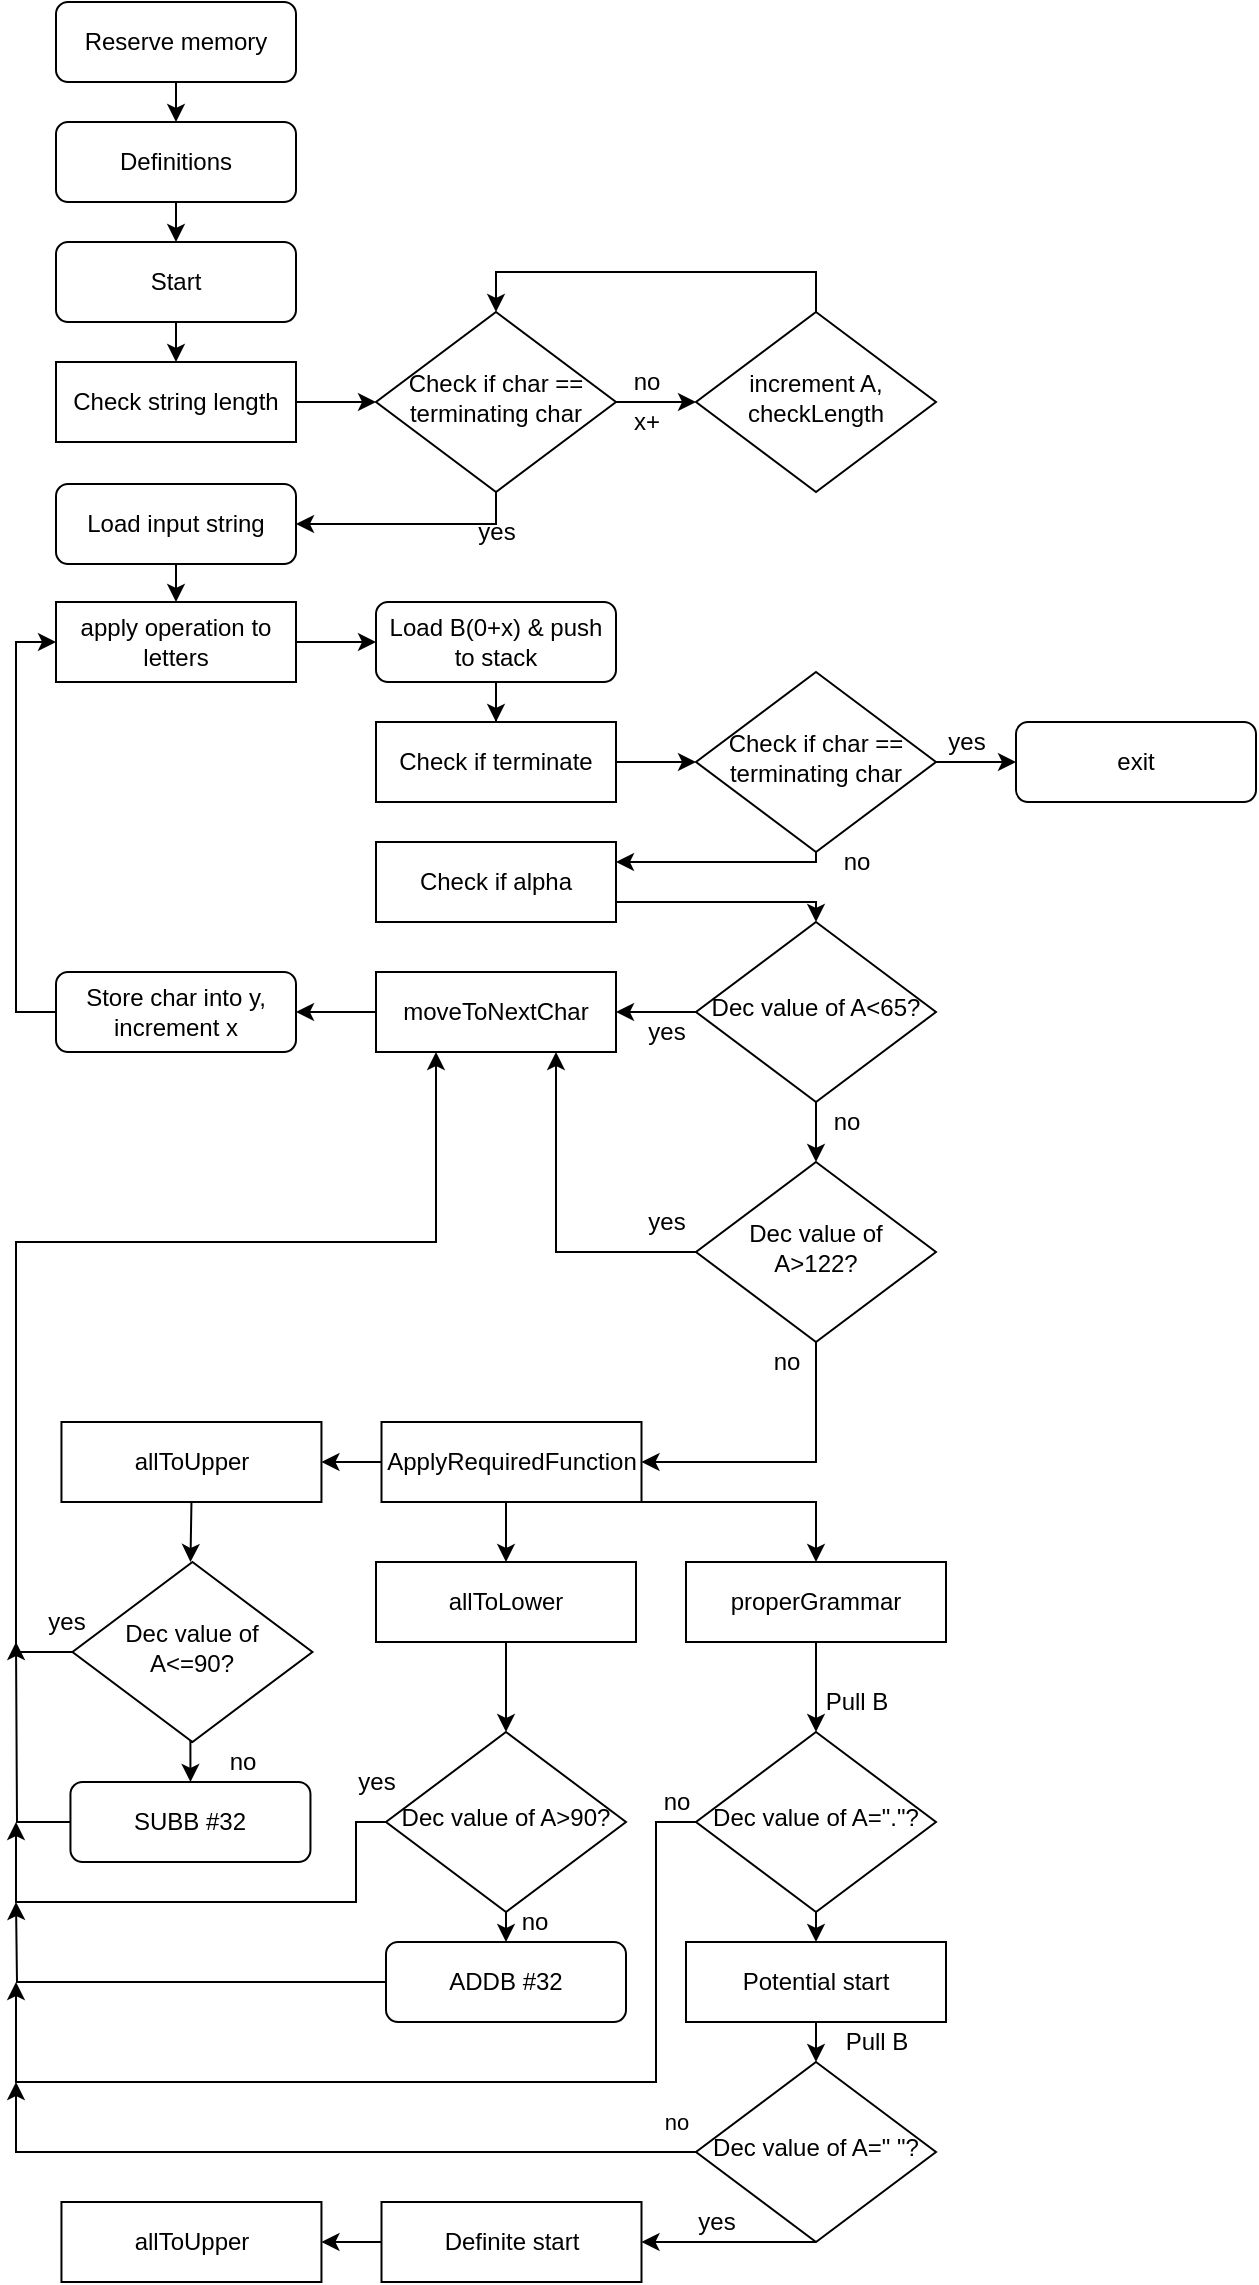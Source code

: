 <mxfile version="14.5.3" type="device"><diagram id="C5RBs43oDa-KdzZeNtuy" name="Page-1"><mxGraphModel dx="700" dy="727" grid="1" gridSize="10" guides="1" tooltips="1" connect="1" arrows="1" fold="1" page="1" pageScale="1" pageWidth="827" pageHeight="1169" math="0" shadow="0"><root><mxCell id="WIyWlLk6GJQsqaUBKTNV-0"/><mxCell id="WIyWlLk6GJQsqaUBKTNV-1" parent="WIyWlLk6GJQsqaUBKTNV-0"/><mxCell id="Ql2ntnqMJrZzwT9R0WA5-3" style="edgeStyle=orthogonalEdgeStyle;rounded=0;orthogonalLoop=1;jettySize=auto;html=1;exitX=0.5;exitY=1;exitDx=0;exitDy=0;entryX=0.5;entryY=0;entryDx=0;entryDy=0;" parent="WIyWlLk6GJQsqaUBKTNV-1" source="WIyWlLk6GJQsqaUBKTNV-3" target="Ql2ntnqMJrZzwT9R0WA5-2" edge="1"><mxGeometry relative="1" as="geometry"/></mxCell><mxCell id="WIyWlLk6GJQsqaUBKTNV-3" value="Definitions" style="rounded=1;whiteSpace=wrap;html=1;fontSize=12;glass=0;strokeWidth=1;shadow=0;" parent="WIyWlLk6GJQsqaUBKTNV-1" vertex="1"><mxGeometry x="160" y="60" width="120" height="40" as="geometry"/></mxCell><mxCell id="Ql2ntnqMJrZzwT9R0WA5-1" style="edgeStyle=orthogonalEdgeStyle;rounded=0;orthogonalLoop=1;jettySize=auto;html=1;exitX=0.5;exitY=1;exitDx=0;exitDy=0;entryX=0.5;entryY=0;entryDx=0;entryDy=0;" parent="WIyWlLk6GJQsqaUBKTNV-1" source="Ql2ntnqMJrZzwT9R0WA5-0" target="WIyWlLk6GJQsqaUBKTNV-3" edge="1"><mxGeometry relative="1" as="geometry"/></mxCell><mxCell id="Ql2ntnqMJrZzwT9R0WA5-0" value="Reserve memory" style="rounded=1;whiteSpace=wrap;html=1;fontSize=12;glass=0;strokeWidth=1;shadow=0;" parent="WIyWlLk6GJQsqaUBKTNV-1" vertex="1"><mxGeometry x="160" width="120" height="40" as="geometry"/></mxCell><mxCell id="Ql2ntnqMJrZzwT9R0WA5-6" style="edgeStyle=orthogonalEdgeStyle;rounded=0;orthogonalLoop=1;jettySize=auto;html=1;exitX=0.5;exitY=1;exitDx=0;exitDy=0;entryX=0.5;entryY=0;entryDx=0;entryDy=0;" parent="WIyWlLk6GJQsqaUBKTNV-1" source="Ql2ntnqMJrZzwT9R0WA5-2" target="Ql2ntnqMJrZzwT9R0WA5-5" edge="1"><mxGeometry relative="1" as="geometry"/></mxCell><mxCell id="Ql2ntnqMJrZzwT9R0WA5-2" value="Start" style="rounded=1;whiteSpace=wrap;html=1;fontSize=12;glass=0;strokeWidth=1;shadow=0;" parent="WIyWlLk6GJQsqaUBKTNV-1" vertex="1"><mxGeometry x="160" y="120" width="120" height="40" as="geometry"/></mxCell><mxCell id="Ql2ntnqMJrZzwT9R0WA5-12" value="" style="edgeStyle=orthogonalEdgeStyle;rounded=0;orthogonalLoop=1;jettySize=auto;html=1;" parent="WIyWlLk6GJQsqaUBKTNV-1" source="Ql2ntnqMJrZzwT9R0WA5-4" target="Ql2ntnqMJrZzwT9R0WA5-10" edge="1"><mxGeometry relative="1" as="geometry"/></mxCell><mxCell id="Ql2ntnqMJrZzwT9R0WA5-15" style="edgeStyle=orthogonalEdgeStyle;rounded=0;orthogonalLoop=1;jettySize=auto;html=1;exitX=0.5;exitY=1;exitDx=0;exitDy=0;entryX=1;entryY=0.5;entryDx=0;entryDy=0;" parent="WIyWlLk6GJQsqaUBKTNV-1" source="Ql2ntnqMJrZzwT9R0WA5-4" target="Ql2ntnqMJrZzwT9R0WA5-14" edge="1"><mxGeometry relative="1" as="geometry"><Array as="points"><mxPoint x="380" y="261"/></Array></mxGeometry></mxCell><mxCell id="Ql2ntnqMJrZzwT9R0WA5-4" value="Check if char == terminating char" style="rhombus;whiteSpace=wrap;html=1;shadow=0;fontFamily=Helvetica;fontSize=12;align=center;strokeWidth=1;spacing=6;spacingTop=-4;" parent="WIyWlLk6GJQsqaUBKTNV-1" vertex="1"><mxGeometry x="320" y="155" width="120" height="90" as="geometry"/></mxCell><mxCell id="Ql2ntnqMJrZzwT9R0WA5-7" value="" style="edgeStyle=orthogonalEdgeStyle;rounded=0;orthogonalLoop=1;jettySize=auto;html=1;" parent="WIyWlLk6GJQsqaUBKTNV-1" source="Ql2ntnqMJrZzwT9R0WA5-5" target="Ql2ntnqMJrZzwT9R0WA5-4" edge="1"><mxGeometry relative="1" as="geometry"/></mxCell><mxCell id="Ql2ntnqMJrZzwT9R0WA5-5" value="Check string length" style="rounded=0;whiteSpace=wrap;html=1;fontSize=12;glass=0;strokeWidth=1;shadow=0;" parent="WIyWlLk6GJQsqaUBKTNV-1" vertex="1"><mxGeometry x="160" y="180" width="120" height="40" as="geometry"/></mxCell><mxCell id="Ql2ntnqMJrZzwT9R0WA5-8" value="x+" style="text;html=1;align=center;verticalAlign=middle;resizable=0;points=[];autosize=1;" parent="WIyWlLk6GJQsqaUBKTNV-1" vertex="1"><mxGeometry x="440" y="200" width="30" height="20" as="geometry"/></mxCell><mxCell id="Ql2ntnqMJrZzwT9R0WA5-11" style="edgeStyle=orthogonalEdgeStyle;rounded=0;orthogonalLoop=1;jettySize=auto;html=1;exitX=0.5;exitY=0;exitDx=0;exitDy=0;entryX=0.5;entryY=0;entryDx=0;entryDy=0;" parent="WIyWlLk6GJQsqaUBKTNV-1" source="Ql2ntnqMJrZzwT9R0WA5-10" target="Ql2ntnqMJrZzwT9R0WA5-4" edge="1"><mxGeometry relative="1" as="geometry"/></mxCell><mxCell id="Ql2ntnqMJrZzwT9R0WA5-10" value="increment A, checkLength" style="rhombus;whiteSpace=wrap;html=1;shadow=0;fontFamily=Helvetica;fontSize=12;align=center;strokeWidth=1;spacing=6;spacingTop=-4;" parent="WIyWlLk6GJQsqaUBKTNV-1" vertex="1"><mxGeometry x="480" y="155" width="120" height="90" as="geometry"/></mxCell><mxCell id="Ql2ntnqMJrZzwT9R0WA5-13" value="no" style="text;html=1;align=center;verticalAlign=middle;resizable=0;points=[];autosize=1;" parent="WIyWlLk6GJQsqaUBKTNV-1" vertex="1"><mxGeometry x="440" y="180" width="30" height="20" as="geometry"/></mxCell><mxCell id="Ql2ntnqMJrZzwT9R0WA5-18" style="edgeStyle=orthogonalEdgeStyle;rounded=0;orthogonalLoop=1;jettySize=auto;html=1;exitX=0.5;exitY=1;exitDx=0;exitDy=0;entryX=0.5;entryY=0;entryDx=0;entryDy=0;" parent="WIyWlLk6GJQsqaUBKTNV-1" source="Ql2ntnqMJrZzwT9R0WA5-14" target="Ql2ntnqMJrZzwT9R0WA5-17" edge="1"><mxGeometry relative="1" as="geometry"/></mxCell><mxCell id="Ql2ntnqMJrZzwT9R0WA5-14" value="Load input string" style="rounded=1;whiteSpace=wrap;html=1;fontSize=12;glass=0;strokeWidth=1;shadow=0;" parent="WIyWlLk6GJQsqaUBKTNV-1" vertex="1"><mxGeometry x="160" y="241" width="120" height="40" as="geometry"/></mxCell><mxCell id="Ql2ntnqMJrZzwT9R0WA5-16" value="yes" style="text;html=1;align=center;verticalAlign=middle;resizable=0;points=[];autosize=1;" parent="WIyWlLk6GJQsqaUBKTNV-1" vertex="1"><mxGeometry x="365" y="255" width="30" height="20" as="geometry"/></mxCell><mxCell id="Ql2ntnqMJrZzwT9R0WA5-21" value="" style="edgeStyle=orthogonalEdgeStyle;rounded=0;orthogonalLoop=1;jettySize=auto;html=1;" parent="WIyWlLk6GJQsqaUBKTNV-1" source="Ql2ntnqMJrZzwT9R0WA5-17" target="Ql2ntnqMJrZzwT9R0WA5-20" edge="1"><mxGeometry relative="1" as="geometry"/></mxCell><mxCell id="Ql2ntnqMJrZzwT9R0WA5-17" value="apply operation to letters" style="rounded=0;whiteSpace=wrap;html=1;fontSize=12;glass=0;strokeWidth=1;shadow=0;" parent="WIyWlLk6GJQsqaUBKTNV-1" vertex="1"><mxGeometry x="160" y="300" width="120" height="40" as="geometry"/></mxCell><mxCell id="Ql2ntnqMJrZzwT9R0WA5-23" value="" style="edgeStyle=orthogonalEdgeStyle;rounded=0;orthogonalLoop=1;jettySize=auto;html=1;" parent="WIyWlLk6GJQsqaUBKTNV-1" source="Ql2ntnqMJrZzwT9R0WA5-20" target="Ql2ntnqMJrZzwT9R0WA5-22" edge="1"><mxGeometry relative="1" as="geometry"/></mxCell><mxCell id="Ql2ntnqMJrZzwT9R0WA5-20" value="Load B(0+x) &amp;amp; push to stack" style="rounded=1;whiteSpace=wrap;html=1;fontSize=12;glass=0;strokeWidth=1;shadow=0;" parent="WIyWlLk6GJQsqaUBKTNV-1" vertex="1"><mxGeometry x="320" y="300" width="120" height="40" as="geometry"/></mxCell><mxCell id="Ql2ntnqMJrZzwT9R0WA5-25" value="" style="edgeStyle=orthogonalEdgeStyle;rounded=0;orthogonalLoop=1;jettySize=auto;html=1;" parent="WIyWlLk6GJQsqaUBKTNV-1" source="Ql2ntnqMJrZzwT9R0WA5-22" edge="1"><mxGeometry relative="1" as="geometry"><mxPoint x="480" y="380" as="targetPoint"/></mxGeometry></mxCell><mxCell id="Ql2ntnqMJrZzwT9R0WA5-22" value="Check if terminate" style="rounded=0;whiteSpace=wrap;html=1;fontSize=12;glass=0;strokeWidth=1;shadow=0;" parent="WIyWlLk6GJQsqaUBKTNV-1" vertex="1"><mxGeometry x="320" y="360" width="120" height="40" as="geometry"/></mxCell><mxCell id="Ql2ntnqMJrZzwT9R0WA5-29" style="edgeStyle=orthogonalEdgeStyle;rounded=0;orthogonalLoop=1;jettySize=auto;html=1;exitX=0.5;exitY=1;exitDx=0;exitDy=0;entryX=1;entryY=0.25;entryDx=0;entryDy=0;" parent="WIyWlLk6GJQsqaUBKTNV-1" source="Ql2ntnqMJrZzwT9R0WA5-26" target="Ql2ntnqMJrZzwT9R0WA5-28" edge="1"><mxGeometry relative="1" as="geometry"><Array as="points"><mxPoint x="540" y="430"/></Array></mxGeometry></mxCell><mxCell id="Ql2ntnqMJrZzwT9R0WA5-32" value="" style="edgeStyle=orthogonalEdgeStyle;rounded=0;orthogonalLoop=1;jettySize=auto;html=1;" parent="WIyWlLk6GJQsqaUBKTNV-1" source="Ql2ntnqMJrZzwT9R0WA5-26" target="Ql2ntnqMJrZzwT9R0WA5-31" edge="1"><mxGeometry relative="1" as="geometry"/></mxCell><mxCell id="Ql2ntnqMJrZzwT9R0WA5-26" value="Check if char == terminating char" style="rhombus;whiteSpace=wrap;html=1;shadow=0;fontFamily=Helvetica;fontSize=12;align=center;strokeWidth=1;spacing=6;spacingTop=-4;" parent="WIyWlLk6GJQsqaUBKTNV-1" vertex="1"><mxGeometry x="480" y="335" width="120" height="90" as="geometry"/></mxCell><mxCell id="Ql2ntnqMJrZzwT9R0WA5-35" style="edgeStyle=orthogonalEdgeStyle;rounded=0;orthogonalLoop=1;jettySize=auto;html=1;exitX=1;exitY=0.75;exitDx=0;exitDy=0;entryX=0.5;entryY=0;entryDx=0;entryDy=0;" parent="WIyWlLk6GJQsqaUBKTNV-1" source="Ql2ntnqMJrZzwT9R0WA5-28" edge="1"><mxGeometry relative="1" as="geometry"><mxPoint x="540" y="460" as="targetPoint"/><Array as="points"><mxPoint x="540" y="450"/></Array></mxGeometry></mxCell><mxCell id="Ql2ntnqMJrZzwT9R0WA5-28" value="Check if alpha" style="rounded=0;whiteSpace=wrap;html=1;fontSize=12;glass=0;strokeWidth=1;shadow=0;" parent="WIyWlLk6GJQsqaUBKTNV-1" vertex="1"><mxGeometry x="320" y="420" width="120" height="40" as="geometry"/></mxCell><mxCell id="Ql2ntnqMJrZzwT9R0WA5-30" value="no" style="text;html=1;align=center;verticalAlign=middle;resizable=0;points=[];autosize=1;" parent="WIyWlLk6GJQsqaUBKTNV-1" vertex="1"><mxGeometry x="545" y="420" width="30" height="20" as="geometry"/></mxCell><mxCell id="Ql2ntnqMJrZzwT9R0WA5-31" value="exit" style="rounded=1;whiteSpace=wrap;html=1;fontSize=12;glass=0;strokeWidth=1;shadow=0;" parent="WIyWlLk6GJQsqaUBKTNV-1" vertex="1"><mxGeometry x="640" y="360" width="120" height="40" as="geometry"/></mxCell><mxCell id="Ql2ntnqMJrZzwT9R0WA5-33" value="yes" style="text;html=1;align=center;verticalAlign=middle;resizable=0;points=[];autosize=1;" parent="WIyWlLk6GJQsqaUBKTNV-1" vertex="1"><mxGeometry x="600" y="360" width="30" height="20" as="geometry"/></mxCell><mxCell id="Ql2ntnqMJrZzwT9R0WA5-38" value="" style="edgeStyle=orthogonalEdgeStyle;rounded=0;orthogonalLoop=1;jettySize=auto;html=1;" parent="WIyWlLk6GJQsqaUBKTNV-1" source="Ql2ntnqMJrZzwT9R0WA5-36" target="Ql2ntnqMJrZzwT9R0WA5-37" edge="1"><mxGeometry relative="1" as="geometry"/></mxCell><mxCell id="Ql2ntnqMJrZzwT9R0WA5-41" value="" style="edgeStyle=orthogonalEdgeStyle;rounded=0;orthogonalLoop=1;jettySize=auto;html=1;" parent="WIyWlLk6GJQsqaUBKTNV-1" source="Ql2ntnqMJrZzwT9R0WA5-36" target="Ql2ntnqMJrZzwT9R0WA5-40" edge="1"><mxGeometry relative="1" as="geometry"/></mxCell><mxCell id="Ql2ntnqMJrZzwT9R0WA5-36" value="Dec value of A&amp;lt;65?" style="rhombus;whiteSpace=wrap;html=1;shadow=0;fontFamily=Helvetica;fontSize=12;align=center;strokeWidth=1;spacing=6;spacingTop=-4;" parent="WIyWlLk6GJQsqaUBKTNV-1" vertex="1"><mxGeometry x="480" y="460" width="120" height="90" as="geometry"/></mxCell><mxCell id="Ql2ntnqMJrZzwT9R0WA5-47" value="" style="edgeStyle=orthogonalEdgeStyle;rounded=0;orthogonalLoop=1;jettySize=auto;html=1;" parent="WIyWlLk6GJQsqaUBKTNV-1" source="Ql2ntnqMJrZzwT9R0WA5-37" target="Ql2ntnqMJrZzwT9R0WA5-46" edge="1"><mxGeometry relative="1" as="geometry"/></mxCell><mxCell id="Ql2ntnqMJrZzwT9R0WA5-37" value="moveToNextChar" style="rounded=0;whiteSpace=wrap;html=1;fontSize=12;glass=0;strokeWidth=1;shadow=0;" parent="WIyWlLk6GJQsqaUBKTNV-1" vertex="1"><mxGeometry x="320" y="485" width="120" height="40" as="geometry"/></mxCell><mxCell id="Ql2ntnqMJrZzwT9R0WA5-39" value="yes" style="text;html=1;align=center;verticalAlign=middle;resizable=0;points=[];autosize=1;" parent="WIyWlLk6GJQsqaUBKTNV-1" vertex="1"><mxGeometry x="450" y="505" width="30" height="20" as="geometry"/></mxCell><mxCell id="Ql2ntnqMJrZzwT9R0WA5-44" style="edgeStyle=orthogonalEdgeStyle;rounded=0;orthogonalLoop=1;jettySize=auto;html=1;exitX=0;exitY=0.5;exitDx=0;exitDy=0;entryX=0.75;entryY=1;entryDx=0;entryDy=0;" parent="WIyWlLk6GJQsqaUBKTNV-1" source="Ql2ntnqMJrZzwT9R0WA5-40" target="Ql2ntnqMJrZzwT9R0WA5-37" edge="1"><mxGeometry relative="1" as="geometry"/></mxCell><mxCell id="Ql2ntnqMJrZzwT9R0WA5-50" style="edgeStyle=orthogonalEdgeStyle;rounded=0;orthogonalLoop=1;jettySize=auto;html=1;exitX=0.5;exitY=1;exitDx=0;exitDy=0;entryX=1;entryY=0.5;entryDx=0;entryDy=0;" parent="WIyWlLk6GJQsqaUBKTNV-1" source="Ql2ntnqMJrZzwT9R0WA5-40" target="Ql2ntnqMJrZzwT9R0WA5-49" edge="1"><mxGeometry relative="1" as="geometry"/></mxCell><mxCell id="Ql2ntnqMJrZzwT9R0WA5-40" value="Dec value of A&amp;gt;122?" style="rhombus;whiteSpace=wrap;html=1;shadow=0;fontFamily=Helvetica;fontSize=12;align=center;strokeWidth=1;spacing=6;spacingTop=-4;" parent="WIyWlLk6GJQsqaUBKTNV-1" vertex="1"><mxGeometry x="480" y="580" width="120" height="90" as="geometry"/></mxCell><mxCell id="Ql2ntnqMJrZzwT9R0WA5-42" value="no" style="text;html=1;align=center;verticalAlign=middle;resizable=0;points=[];autosize=1;" parent="WIyWlLk6GJQsqaUBKTNV-1" vertex="1"><mxGeometry x="540" y="550" width="30" height="20" as="geometry"/></mxCell><mxCell id="Ql2ntnqMJrZzwT9R0WA5-45" value="yes" style="text;html=1;align=center;verticalAlign=middle;resizable=0;points=[];autosize=1;" parent="WIyWlLk6GJQsqaUBKTNV-1" vertex="1"><mxGeometry x="450" y="600" width="30" height="20" as="geometry"/></mxCell><mxCell id="Ql2ntnqMJrZzwT9R0WA5-48" style="edgeStyle=orthogonalEdgeStyle;rounded=0;orthogonalLoop=1;jettySize=auto;html=1;exitX=0;exitY=0.5;exitDx=0;exitDy=0;entryX=0;entryY=0.5;entryDx=0;entryDy=0;" parent="WIyWlLk6GJQsqaUBKTNV-1" source="Ql2ntnqMJrZzwT9R0WA5-46" target="Ql2ntnqMJrZzwT9R0WA5-17" edge="1"><mxGeometry relative="1" as="geometry"/></mxCell><mxCell id="Ql2ntnqMJrZzwT9R0WA5-46" value="Store char into y, increment x" style="rounded=1;whiteSpace=wrap;html=1;fontSize=12;glass=0;strokeWidth=1;shadow=0;" parent="WIyWlLk6GJQsqaUBKTNV-1" vertex="1"><mxGeometry x="160" y="485" width="120" height="40" as="geometry"/></mxCell><mxCell id="Ql2ntnqMJrZzwT9R0WA5-57" style="edgeStyle=orthogonalEdgeStyle;rounded=0;orthogonalLoop=1;jettySize=auto;html=1;exitX=0.5;exitY=1;exitDx=0;exitDy=0;entryX=0.5;entryY=0;entryDx=0;entryDy=0;" parent="WIyWlLk6GJQsqaUBKTNV-1" source="Ql2ntnqMJrZzwT9R0WA5-49" target="Ql2ntnqMJrZzwT9R0WA5-53" edge="1"><mxGeometry relative="1" as="geometry"/></mxCell><mxCell id="Ql2ntnqMJrZzwT9R0WA5-59" style="edgeStyle=orthogonalEdgeStyle;rounded=0;orthogonalLoop=1;jettySize=auto;html=1;exitX=1;exitY=1;exitDx=0;exitDy=0;entryX=0.5;entryY=0;entryDx=0;entryDy=0;" parent="WIyWlLk6GJQsqaUBKTNV-1" source="Ql2ntnqMJrZzwT9R0WA5-49" target="Ql2ntnqMJrZzwT9R0WA5-54" edge="1"><mxGeometry relative="1" as="geometry"><Array as="points"><mxPoint x="540" y="750"/></Array></mxGeometry></mxCell><mxCell id="Ql2ntnqMJrZzwT9R0WA5-84" value="" style="edgeStyle=orthogonalEdgeStyle;rounded=0;orthogonalLoop=1;jettySize=auto;html=1;" parent="WIyWlLk6GJQsqaUBKTNV-1" source="Ql2ntnqMJrZzwT9R0WA5-49" target="Ql2ntnqMJrZzwT9R0WA5-52" edge="1"><mxGeometry relative="1" as="geometry"/></mxCell><mxCell id="Ql2ntnqMJrZzwT9R0WA5-49" value="ApplyRequiredFunction" style="rounded=0;whiteSpace=wrap;html=1;fontSize=12;glass=0;strokeWidth=1;shadow=0;" parent="WIyWlLk6GJQsqaUBKTNV-1" vertex="1"><mxGeometry x="322.75" y="710" width="130" height="40" as="geometry"/></mxCell><mxCell id="Ql2ntnqMJrZzwT9R0WA5-51" value="no" style="text;html=1;align=center;verticalAlign=middle;resizable=0;points=[];autosize=1;" parent="WIyWlLk6GJQsqaUBKTNV-1" vertex="1"><mxGeometry x="510" y="670" width="30" height="20" as="geometry"/></mxCell><mxCell id="Ql2ntnqMJrZzwT9R0WA5-74" style="edgeStyle=orthogonalEdgeStyle;rounded=0;orthogonalLoop=1;jettySize=auto;html=1;exitX=0.5;exitY=1;exitDx=0;exitDy=0;entryX=0.5;entryY=0;entryDx=0;entryDy=0;" parent="WIyWlLk6GJQsqaUBKTNV-1" source="Ql2ntnqMJrZzwT9R0WA5-52" edge="1"><mxGeometry relative="1" as="geometry"><mxPoint x="227.23" y="780" as="targetPoint"/></mxGeometry></mxCell><mxCell id="Ql2ntnqMJrZzwT9R0WA5-52" value="allToUpper" style="rounded=0;whiteSpace=wrap;html=1;fontSize=12;glass=0;strokeWidth=1;shadow=0;" parent="WIyWlLk6GJQsqaUBKTNV-1" vertex="1"><mxGeometry x="162.73" y="710" width="130" height="40" as="geometry"/></mxCell><mxCell id="Ql2ntnqMJrZzwT9R0WA5-75" style="edgeStyle=orthogonalEdgeStyle;rounded=0;orthogonalLoop=1;jettySize=auto;html=1;exitX=0.5;exitY=1;exitDx=0;exitDy=0;entryX=0.5;entryY=0;entryDx=0;entryDy=0;" parent="WIyWlLk6GJQsqaUBKTNV-1" source="Ql2ntnqMJrZzwT9R0WA5-53" edge="1"><mxGeometry relative="1" as="geometry"><mxPoint x="385" y="865" as="targetPoint"/></mxGeometry></mxCell><mxCell id="Ql2ntnqMJrZzwT9R0WA5-53" value="allToLower" style="rounded=0;whiteSpace=wrap;html=1;fontSize=12;glass=0;strokeWidth=1;shadow=0;" parent="WIyWlLk6GJQsqaUBKTNV-1" vertex="1"><mxGeometry x="320" y="780" width="130" height="40" as="geometry"/></mxCell><mxCell id="Ql2ntnqMJrZzwT9R0WA5-64" value="" style="edgeStyle=orthogonalEdgeStyle;rounded=0;orthogonalLoop=1;jettySize=auto;html=1;" parent="WIyWlLk6GJQsqaUBKTNV-1" source="Ql2ntnqMJrZzwT9R0WA5-54" edge="1"><mxGeometry relative="1" as="geometry"><mxPoint x="540" y="865" as="targetPoint"/></mxGeometry></mxCell><mxCell id="Ql2ntnqMJrZzwT9R0WA5-54" value="properGrammar" style="rounded=0;whiteSpace=wrap;html=1;fontSize=12;glass=0;strokeWidth=1;shadow=0;" parent="WIyWlLk6GJQsqaUBKTNV-1" vertex="1"><mxGeometry x="475" y="780" width="130" height="40" as="geometry"/></mxCell><mxCell id="Ql2ntnqMJrZzwT9R0WA5-70" style="edgeStyle=orthogonalEdgeStyle;rounded=0;orthogonalLoop=1;jettySize=auto;html=1;exitX=0;exitY=0.5;exitDx=0;exitDy=0;entryX=0.25;entryY=1;entryDx=0;entryDy=0;" parent="WIyWlLk6GJQsqaUBKTNV-1" source="Ql2ntnqMJrZzwT9R0WA5-65" target="Ql2ntnqMJrZzwT9R0WA5-37" edge="1"><mxGeometry relative="1" as="geometry"><Array as="points"><mxPoint x="140" y="825"/><mxPoint x="140" y="620"/><mxPoint x="350" y="620"/></Array></mxGeometry></mxCell><mxCell id="Ql2ntnqMJrZzwT9R0WA5-79" style="edgeStyle=orthogonalEdgeStyle;rounded=0;orthogonalLoop=1;jettySize=auto;html=1;exitX=0.5;exitY=1;exitDx=0;exitDy=0;entryX=0.5;entryY=0;entryDx=0;entryDy=0;" parent="WIyWlLk6GJQsqaUBKTNV-1" source="Ql2ntnqMJrZzwT9R0WA5-65" target="Ql2ntnqMJrZzwT9R0WA5-77" edge="1"><mxGeometry relative="1" as="geometry"/></mxCell><mxCell id="Ql2ntnqMJrZzwT9R0WA5-65" value="Dec value of A&amp;lt;=90?" style="rhombus;whiteSpace=wrap;html=1;shadow=0;fontFamily=Helvetica;fontSize=12;align=center;strokeWidth=1;spacing=6;spacingTop=-4;" parent="WIyWlLk6GJQsqaUBKTNV-1" vertex="1"><mxGeometry x="168.23" y="780" width="120" height="90" as="geometry"/></mxCell><mxCell id="Ql2ntnqMJrZzwT9R0WA5-87" style="edgeStyle=orthogonalEdgeStyle;rounded=0;orthogonalLoop=1;jettySize=auto;html=1;exitX=0.5;exitY=1;exitDx=0;exitDy=0;entryX=0.5;entryY=0;entryDx=0;entryDy=0;" parent="WIyWlLk6GJQsqaUBKTNV-1" source="Ql2ntnqMJrZzwT9R0WA5-69" target="Ql2ntnqMJrZzwT9R0WA5-83" edge="1"><mxGeometry relative="1" as="geometry"/></mxCell><mxCell id="Ql2ntnqMJrZzwT9R0WA5-88" style="edgeStyle=orthogonalEdgeStyle;rounded=0;orthogonalLoop=1;jettySize=auto;html=1;exitX=0;exitY=0.5;exitDx=0;exitDy=0;" parent="WIyWlLk6GJQsqaUBKTNV-1" source="Ql2ntnqMJrZzwT9R0WA5-69" edge="1"><mxGeometry relative="1" as="geometry"><mxPoint x="140" y="910" as="targetPoint"/><Array as="points"><mxPoint x="310" y="910"/><mxPoint x="310" y="950"/><mxPoint x="140" y="950"/></Array></mxGeometry></mxCell><mxCell id="Ql2ntnqMJrZzwT9R0WA5-69" value="Dec value of A&amp;gt;90?" style="rhombus;whiteSpace=wrap;html=1;shadow=0;fontFamily=Helvetica;fontSize=12;align=center;strokeWidth=1;spacing=6;spacingTop=-4;" parent="WIyWlLk6GJQsqaUBKTNV-1" vertex="1"><mxGeometry x="325" y="865" width="120" height="90" as="geometry"/></mxCell><mxCell id="Ql2ntnqMJrZzwT9R0WA5-71" value="yes" style="text;html=1;align=center;verticalAlign=middle;resizable=0;points=[];autosize=1;" parent="WIyWlLk6GJQsqaUBKTNV-1" vertex="1"><mxGeometry x="150" y="800" width="30" height="20" as="geometry"/></mxCell><mxCell id="Ql2ntnqMJrZzwT9R0WA5-80" style="edgeStyle=orthogonalEdgeStyle;rounded=0;orthogonalLoop=1;jettySize=auto;html=1;exitX=0;exitY=0.5;exitDx=0;exitDy=0;" parent="WIyWlLk6GJQsqaUBKTNV-1" source="Ql2ntnqMJrZzwT9R0WA5-77" edge="1"><mxGeometry relative="1" as="geometry"><mxPoint x="140" y="820" as="targetPoint"/></mxGeometry></mxCell><mxCell id="Ql2ntnqMJrZzwT9R0WA5-77" value="SUBB #32" style="rounded=1;whiteSpace=wrap;html=1;fontSize=12;glass=0;strokeWidth=1;shadow=0;" parent="WIyWlLk6GJQsqaUBKTNV-1" vertex="1"><mxGeometry x="167.23" y="890" width="120" height="40" as="geometry"/></mxCell><mxCell id="Ql2ntnqMJrZzwT9R0WA5-81" value="no" style="text;html=1;align=center;verticalAlign=middle;resizable=0;points=[];autosize=1;" parent="WIyWlLk6GJQsqaUBKTNV-1" vertex="1"><mxGeometry x="237.73" y="870" width="30" height="20" as="geometry"/></mxCell><mxCell id="Ql2ntnqMJrZzwT9R0WA5-86" style="edgeStyle=orthogonalEdgeStyle;rounded=0;orthogonalLoop=1;jettySize=auto;html=1;exitX=0;exitY=0.5;exitDx=0;exitDy=0;" parent="WIyWlLk6GJQsqaUBKTNV-1" source="Ql2ntnqMJrZzwT9R0WA5-83" edge="1"><mxGeometry relative="1" as="geometry"><mxPoint x="140" y="950" as="targetPoint"/></mxGeometry></mxCell><mxCell id="Ql2ntnqMJrZzwT9R0WA5-83" value="ADDB #32" style="rounded=1;whiteSpace=wrap;html=1;fontSize=12;glass=0;strokeWidth=1;shadow=0;" parent="WIyWlLk6GJQsqaUBKTNV-1" vertex="1"><mxGeometry x="325" y="970" width="120" height="40" as="geometry"/></mxCell><mxCell id="Ql2ntnqMJrZzwT9R0WA5-89" value="yes" style="text;html=1;align=center;verticalAlign=middle;resizable=0;points=[];autosize=1;" parent="WIyWlLk6GJQsqaUBKTNV-1" vertex="1"><mxGeometry x="305" y="880" width="30" height="20" as="geometry"/></mxCell><mxCell id="Ql2ntnqMJrZzwT9R0WA5-90" value="no" style="text;html=1;align=center;verticalAlign=middle;resizable=0;points=[];autosize=1;" parent="WIyWlLk6GJQsqaUBKTNV-1" vertex="1"><mxGeometry x="384" y="950" width="30" height="20" as="geometry"/></mxCell><mxCell id="UKYLbDaPKdGVdngqfVd_-3" style="edgeStyle=orthogonalEdgeStyle;rounded=0;orthogonalLoop=1;jettySize=auto;html=1;exitX=0.5;exitY=1;exitDx=0;exitDy=0;entryX=0.5;entryY=0;entryDx=0;entryDy=0;" parent="WIyWlLk6GJQsqaUBKTNV-1" source="UKYLbDaPKdGVdngqfVd_-1" target="UKYLbDaPKdGVdngqfVd_-2" edge="1"><mxGeometry relative="1" as="geometry"/></mxCell><mxCell id="UKYLbDaPKdGVdngqfVd_-4" style="edgeStyle=orthogonalEdgeStyle;rounded=0;orthogonalLoop=1;jettySize=auto;html=1;exitX=0;exitY=0.5;exitDx=0;exitDy=0;" parent="WIyWlLk6GJQsqaUBKTNV-1" source="UKYLbDaPKdGVdngqfVd_-1" edge="1"><mxGeometry relative="1" as="geometry"><mxPoint x="140" y="990" as="targetPoint"/><Array as="points"><mxPoint x="460" y="910"/><mxPoint x="460" y="1040"/></Array></mxGeometry></mxCell><mxCell id="UKYLbDaPKdGVdngqfVd_-1" value="Dec value of A=&quot;.&quot;?" style="rhombus;whiteSpace=wrap;html=1;shadow=0;fontFamily=Helvetica;fontSize=12;align=center;strokeWidth=1;spacing=6;spacingTop=-4;" parent="WIyWlLk6GJQsqaUBKTNV-1" vertex="1"><mxGeometry x="480" y="865" width="120" height="90" as="geometry"/></mxCell><mxCell id="UKYLbDaPKdGVdngqfVd_-6" style="edgeStyle=orthogonalEdgeStyle;rounded=0;orthogonalLoop=1;jettySize=auto;html=1;exitX=0.5;exitY=1;exitDx=0;exitDy=0;entryX=0.5;entryY=0;entryDx=0;entryDy=0;" parent="WIyWlLk6GJQsqaUBKTNV-1" source="UKYLbDaPKdGVdngqfVd_-2" target="UKYLbDaPKdGVdngqfVd_-5" edge="1"><mxGeometry relative="1" as="geometry"/></mxCell><mxCell id="UKYLbDaPKdGVdngqfVd_-2" value="Potential start" style="rounded=0;whiteSpace=wrap;html=1;fontSize=12;glass=0;strokeWidth=1;shadow=0;" parent="WIyWlLk6GJQsqaUBKTNV-1" vertex="1"><mxGeometry x="475" y="970" width="130" height="40" as="geometry"/></mxCell><mxCell id="UKYLbDaPKdGVdngqfVd_-10" style="edgeStyle=orthogonalEdgeStyle;rounded=0;orthogonalLoop=1;jettySize=auto;html=1;exitX=0;exitY=0.5;exitDx=0;exitDy=0;" parent="WIyWlLk6GJQsqaUBKTNV-1" source="UKYLbDaPKdGVdngqfVd_-5" edge="1"><mxGeometry relative="1" as="geometry"><mxPoint x="140" y="1040" as="targetPoint"/><Array as="points"><mxPoint x="140" y="1075"/></Array></mxGeometry></mxCell><mxCell id="UKYLbDaPKdGVdngqfVd_-11" value="no" style="edgeLabel;html=1;align=center;verticalAlign=middle;resizable=0;points=[];" parent="UKYLbDaPKdGVdngqfVd_-10" vertex="1" connectable="0"><mxGeometry x="-0.941" y="-1" relative="1" as="geometry"><mxPoint x="1" y="-14" as="offset"/></mxGeometry></mxCell><mxCell id="UKYLbDaPKdGVdngqfVd_-13" style="edgeStyle=orthogonalEdgeStyle;rounded=0;orthogonalLoop=1;jettySize=auto;html=1;exitX=0.5;exitY=1;exitDx=0;exitDy=0;entryX=1;entryY=0.5;entryDx=0;entryDy=0;" parent="WIyWlLk6GJQsqaUBKTNV-1" source="UKYLbDaPKdGVdngqfVd_-5" target="UKYLbDaPKdGVdngqfVd_-12" edge="1"><mxGeometry relative="1" as="geometry"><Array as="points"><mxPoint x="460" y="1120"/><mxPoint x="460" y="1120"/></Array></mxGeometry></mxCell><mxCell id="UKYLbDaPKdGVdngqfVd_-5" value="Dec value of A=&quot; &quot;?" style="rhombus;whiteSpace=wrap;html=1;shadow=0;fontFamily=Helvetica;fontSize=12;align=center;strokeWidth=1;spacing=6;spacingTop=-4;" parent="WIyWlLk6GJQsqaUBKTNV-1" vertex="1"><mxGeometry x="480" y="1030" width="120" height="90" as="geometry"/></mxCell><mxCell id="UKYLbDaPKdGVdngqfVd_-7" value="no" style="text;html=1;align=center;verticalAlign=middle;resizable=0;points=[];autosize=1;" parent="WIyWlLk6GJQsqaUBKTNV-1" vertex="1"><mxGeometry x="455" y="890" width="30" height="20" as="geometry"/></mxCell><mxCell id="UKYLbDaPKdGVdngqfVd_-8" value="Pull B" style="text;html=1;align=center;verticalAlign=middle;resizable=0;points=[];autosize=1;" parent="WIyWlLk6GJQsqaUBKTNV-1" vertex="1"><mxGeometry x="535" y="840" width="50" height="20" as="geometry"/></mxCell><mxCell id="UKYLbDaPKdGVdngqfVd_-9" value="Pull B" style="text;html=1;align=center;verticalAlign=middle;resizable=0;points=[];autosize=1;" parent="WIyWlLk6GJQsqaUBKTNV-1" vertex="1"><mxGeometry x="545" y="1010" width="50" height="20" as="geometry"/></mxCell><mxCell id="UKYLbDaPKdGVdngqfVd_-17" value="" style="edgeStyle=orthogonalEdgeStyle;rounded=0;orthogonalLoop=1;jettySize=auto;html=1;" parent="WIyWlLk6GJQsqaUBKTNV-1" source="UKYLbDaPKdGVdngqfVd_-12" target="UKYLbDaPKdGVdngqfVd_-16" edge="1"><mxGeometry relative="1" as="geometry"/></mxCell><mxCell id="UKYLbDaPKdGVdngqfVd_-12" value="Definite start" style="rounded=0;whiteSpace=wrap;html=1;fontSize=12;glass=0;strokeWidth=1;shadow=0;" parent="WIyWlLk6GJQsqaUBKTNV-1" vertex="1"><mxGeometry x="322.75" y="1100" width="130" height="40" as="geometry"/></mxCell><mxCell id="UKYLbDaPKdGVdngqfVd_-14" value="yes" style="text;html=1;align=center;verticalAlign=middle;resizable=0;points=[];autosize=1;" parent="WIyWlLk6GJQsqaUBKTNV-1" vertex="1"><mxGeometry x="475" y="1100" width="30" height="20" as="geometry"/></mxCell><mxCell id="UKYLbDaPKdGVdngqfVd_-16" value="allToUpper" style="rounded=0;whiteSpace=wrap;html=1;fontSize=12;glass=0;strokeWidth=1;shadow=0;" parent="WIyWlLk6GJQsqaUBKTNV-1" vertex="1"><mxGeometry x="162.73" y="1100" width="130" height="40" as="geometry"/></mxCell></root></mxGraphModel></diagram></mxfile>